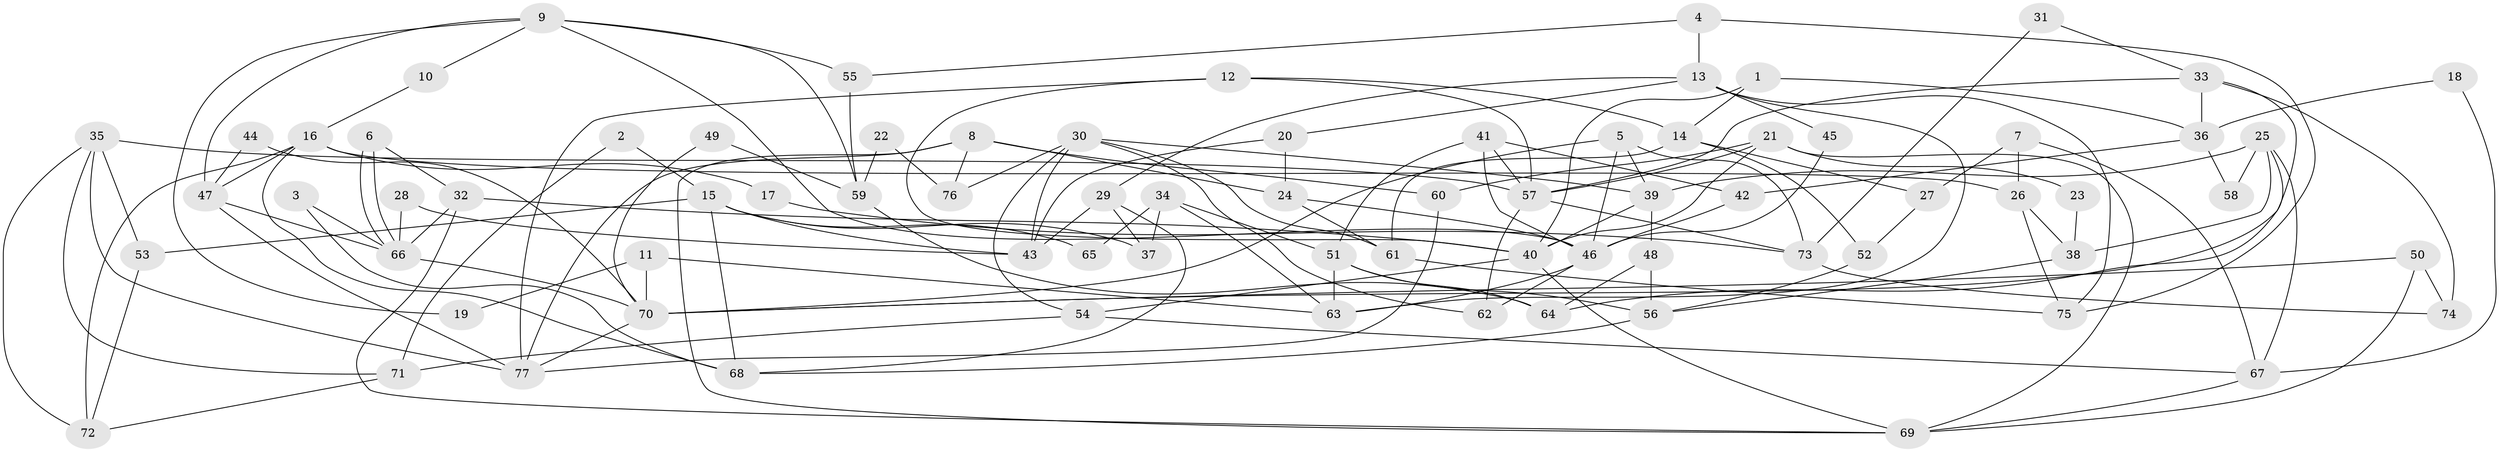 // coarse degree distribution, {5: 0.1875, 6: 0.08333333333333333, 2: 0.16666666666666666, 3: 0.14583333333333334, 7: 0.0625, 1: 0.020833333333333332, 4: 0.14583333333333334, 8: 0.125, 9: 0.041666666666666664, 10: 0.020833333333333332}
// Generated by graph-tools (version 1.1) at 2025/52/02/27/25 19:52:09]
// undirected, 77 vertices, 154 edges
graph export_dot {
graph [start="1"]
  node [color=gray90,style=filled];
  1;
  2;
  3;
  4;
  5;
  6;
  7;
  8;
  9;
  10;
  11;
  12;
  13;
  14;
  15;
  16;
  17;
  18;
  19;
  20;
  21;
  22;
  23;
  24;
  25;
  26;
  27;
  28;
  29;
  30;
  31;
  32;
  33;
  34;
  35;
  36;
  37;
  38;
  39;
  40;
  41;
  42;
  43;
  44;
  45;
  46;
  47;
  48;
  49;
  50;
  51;
  52;
  53;
  54;
  55;
  56;
  57;
  58;
  59;
  60;
  61;
  62;
  63;
  64;
  65;
  66;
  67;
  68;
  69;
  70;
  71;
  72;
  73;
  74;
  75;
  76;
  77;
  1 -- 40;
  1 -- 36;
  1 -- 14;
  2 -- 15;
  2 -- 71;
  3 -- 66;
  3 -- 68;
  4 -- 75;
  4 -- 13;
  4 -- 55;
  5 -- 73;
  5 -- 39;
  5 -- 46;
  5 -- 70;
  6 -- 32;
  6 -- 66;
  6 -- 66;
  7 -- 67;
  7 -- 27;
  7 -- 26;
  8 -- 24;
  8 -- 69;
  8 -- 60;
  8 -- 76;
  8 -- 77;
  9 -- 47;
  9 -- 46;
  9 -- 10;
  9 -- 19;
  9 -- 55;
  9 -- 59;
  10 -- 16;
  11 -- 70;
  11 -- 63;
  11 -- 19;
  12 -- 77;
  12 -- 57;
  12 -- 14;
  12 -- 40;
  13 -- 29;
  13 -- 63;
  13 -- 20;
  13 -- 45;
  13 -- 75;
  14 -- 27;
  14 -- 52;
  14 -- 61;
  15 -- 68;
  15 -- 53;
  15 -- 37;
  15 -- 43;
  15 -- 65;
  16 -- 47;
  16 -- 26;
  16 -- 17;
  16 -- 68;
  16 -- 72;
  17 -- 73;
  18 -- 67;
  18 -- 36;
  20 -- 43;
  20 -- 24;
  21 -- 60;
  21 -- 40;
  21 -- 23;
  21 -- 57;
  21 -- 69;
  22 -- 76;
  22 -- 59;
  23 -- 38;
  24 -- 61;
  24 -- 46;
  25 -- 67;
  25 -- 39;
  25 -- 38;
  25 -- 58;
  25 -- 64;
  26 -- 38;
  26 -- 75;
  27 -- 52;
  28 -- 66;
  28 -- 43;
  29 -- 43;
  29 -- 68;
  29 -- 37;
  30 -- 61;
  30 -- 62;
  30 -- 39;
  30 -- 43;
  30 -- 54;
  30 -- 76;
  31 -- 73;
  31 -- 33;
  32 -- 66;
  32 -- 40;
  32 -- 69;
  33 -- 70;
  33 -- 57;
  33 -- 36;
  33 -- 74;
  34 -- 37;
  34 -- 51;
  34 -- 63;
  34 -- 65;
  35 -- 71;
  35 -- 57;
  35 -- 53;
  35 -- 72;
  35 -- 77;
  36 -- 42;
  36 -- 58;
  38 -- 56;
  39 -- 40;
  39 -- 48;
  40 -- 69;
  40 -- 54;
  41 -- 46;
  41 -- 51;
  41 -- 42;
  41 -- 57;
  42 -- 46;
  44 -- 70;
  44 -- 47;
  45 -- 46;
  46 -- 62;
  46 -- 63;
  47 -- 66;
  47 -- 77;
  48 -- 64;
  48 -- 56;
  49 -- 70;
  49 -- 59;
  50 -- 70;
  50 -- 69;
  50 -- 74;
  51 -- 63;
  51 -- 64;
  51 -- 56;
  52 -- 56;
  53 -- 72;
  54 -- 67;
  54 -- 71;
  55 -- 59;
  56 -- 68;
  57 -- 62;
  57 -- 73;
  59 -- 64;
  60 -- 77;
  61 -- 75;
  66 -- 70;
  67 -- 69;
  70 -- 77;
  71 -- 72;
  73 -- 74;
}
